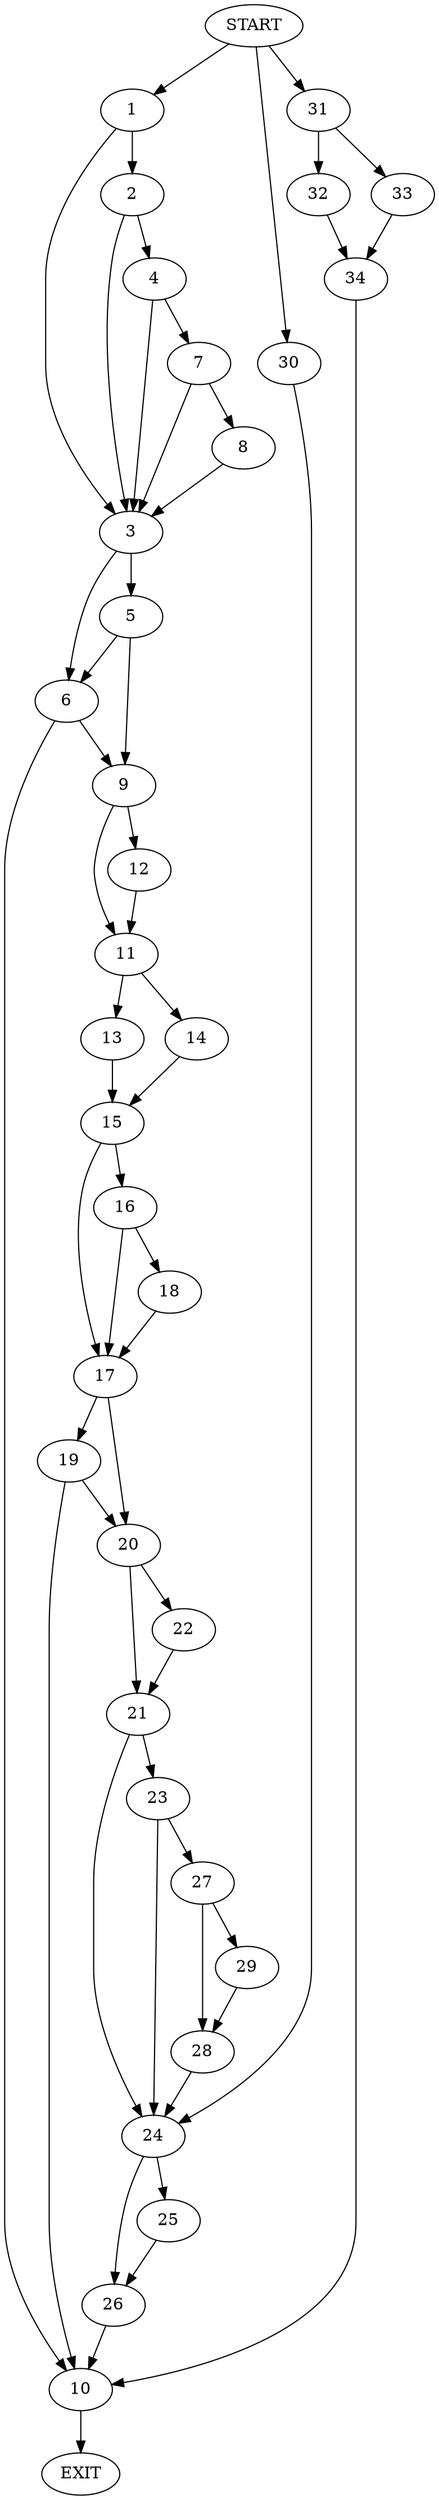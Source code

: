 digraph {
0 [label="START"]
35 [label="EXIT"]
0 -> 1
1 -> 2
1 -> 3
2 -> 3
2 -> 4
3 -> 5
3 -> 6
4 -> 7
4 -> 3
7 -> 8
7 -> 3
8 -> 3
5 -> 6
5 -> 9
6 -> 10
6 -> 9
9 -> 11
9 -> 12
10 -> 35
12 -> 11
11 -> 13
11 -> 14
13 -> 15
14 -> 15
15 -> 16
15 -> 17
16 -> 18
16 -> 17
17 -> 19
17 -> 20
18 -> 17
19 -> 10
19 -> 20
20 -> 21
20 -> 22
22 -> 21
21 -> 23
21 -> 24
24 -> 25
24 -> 26
23 -> 27
23 -> 24
27 -> 28
27 -> 29
28 -> 24
29 -> 28
0 -> 30
30 -> 24
25 -> 26
26 -> 10
0 -> 31
31 -> 32
31 -> 33
32 -> 34
33 -> 34
34 -> 10
}
